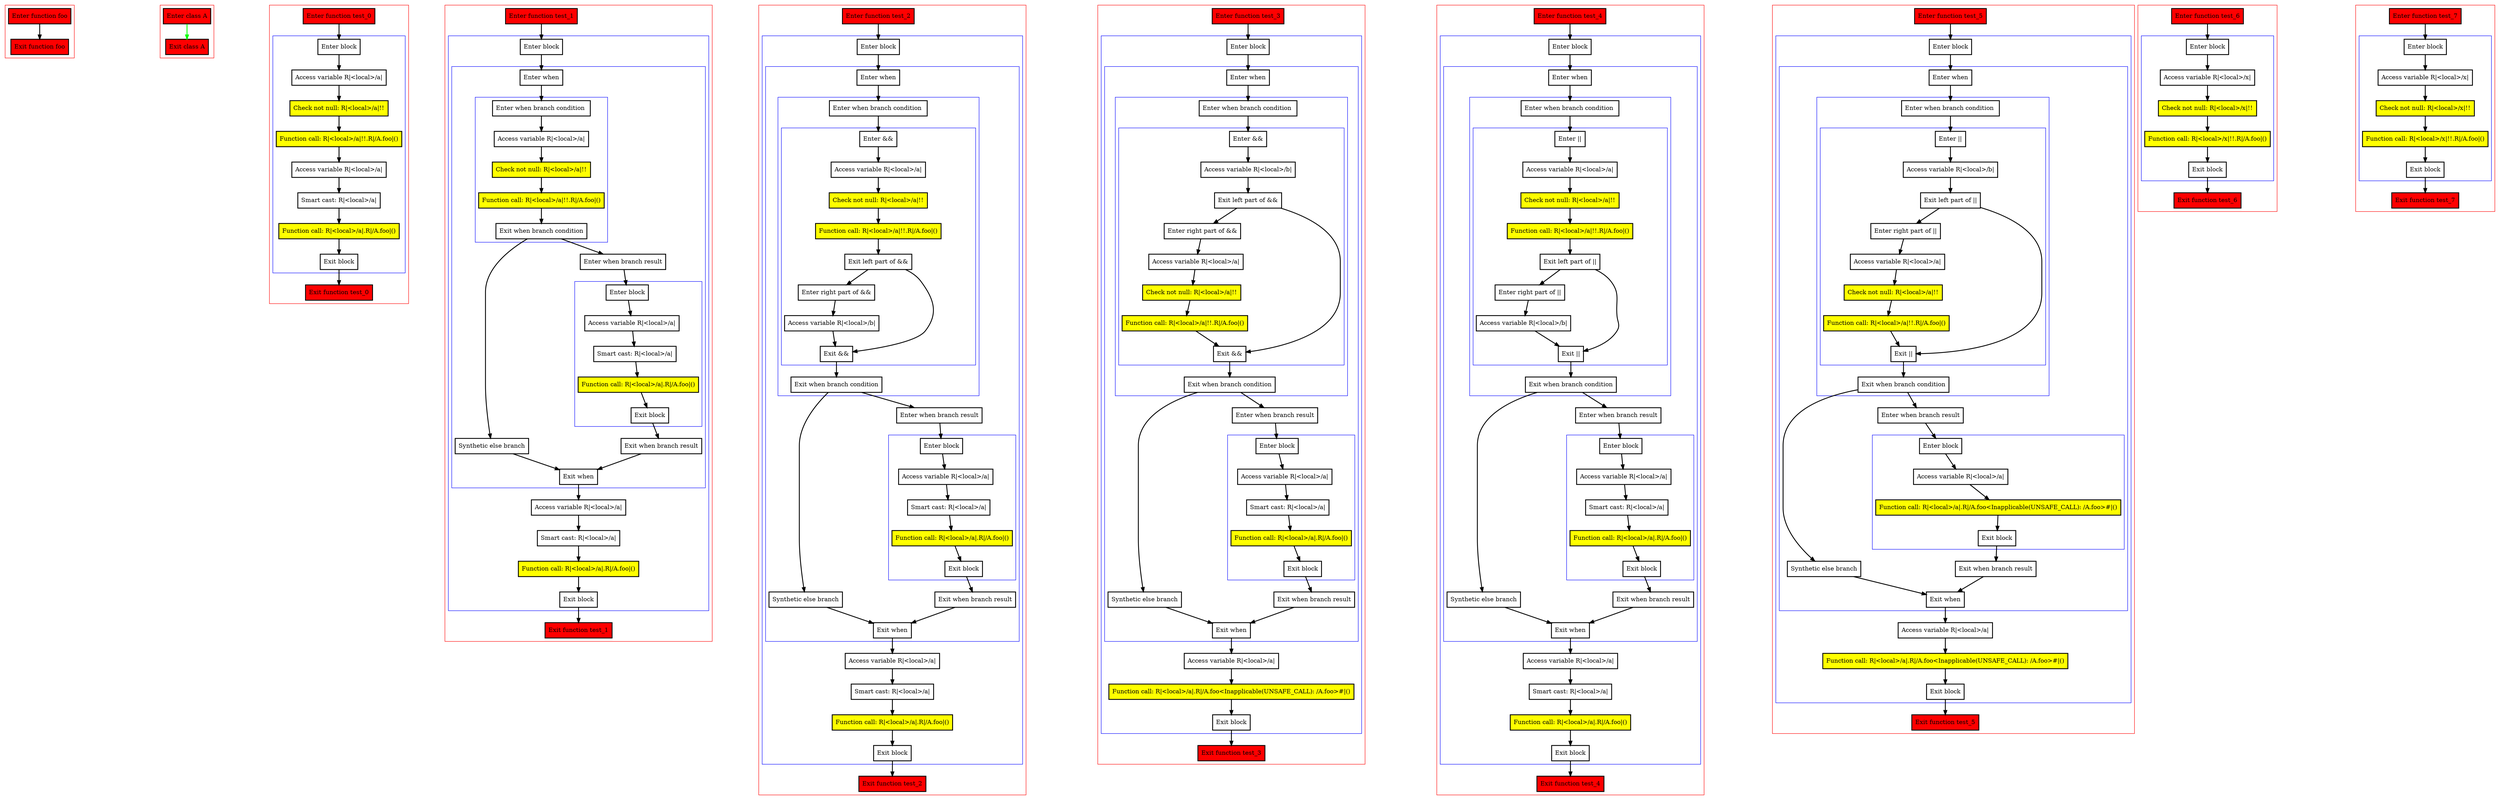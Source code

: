digraph bangbang_kt {
    graph [nodesep=3]
    node [shape=box penwidth=2]
    edge [penwidth=2]

    subgraph cluster_0 {
        color=red
        0 [label="Enter function foo" style="filled" fillcolor=red];
        1 [label="Exit function foo" style="filled" fillcolor=red];
    }
    0 -> {1};

    subgraph cluster_1 {
        color=red
        2 [label="Enter class A" style="filled" fillcolor=red];
        3 [label="Exit class A" style="filled" fillcolor=red];
    }
    2 -> {3} [color=green];

    subgraph cluster_2 {
        color=red
        4 [label="Enter function test_0" style="filled" fillcolor=red];
        subgraph cluster_3 {
            color=blue
            5 [label="Enter block"];
            6 [label="Access variable R|<local>/a|"];
            7 [label="Check not null: R|<local>/a|!!" style="filled" fillcolor=yellow];
            8 [label="Function call: R|<local>/a|!!.R|/A.foo|()" style="filled" fillcolor=yellow];
            9 [label="Access variable R|<local>/a|"];
            10 [label="Smart cast: R|<local>/a|"];
            11 [label="Function call: R|<local>/a|.R|/A.foo|()" style="filled" fillcolor=yellow];
            12 [label="Exit block"];
        }
        13 [label="Exit function test_0" style="filled" fillcolor=red];
    }
    4 -> {5};
    5 -> {6};
    6 -> {7};
    7 -> {8};
    8 -> {9};
    9 -> {10};
    10 -> {11};
    11 -> {12};
    12 -> {13};

    subgraph cluster_4 {
        color=red
        14 [label="Enter function test_1" style="filled" fillcolor=red];
        subgraph cluster_5 {
            color=blue
            15 [label="Enter block"];
            subgraph cluster_6 {
                color=blue
                16 [label="Enter when"];
                subgraph cluster_7 {
                    color=blue
                    17 [label="Enter when branch condition "];
                    18 [label="Access variable R|<local>/a|"];
                    19 [label="Check not null: R|<local>/a|!!" style="filled" fillcolor=yellow];
                    20 [label="Function call: R|<local>/a|!!.R|/A.foo|()" style="filled" fillcolor=yellow];
                    21 [label="Exit when branch condition"];
                }
                22 [label="Synthetic else branch"];
                23 [label="Enter when branch result"];
                subgraph cluster_8 {
                    color=blue
                    24 [label="Enter block"];
                    25 [label="Access variable R|<local>/a|"];
                    26 [label="Smart cast: R|<local>/a|"];
                    27 [label="Function call: R|<local>/a|.R|/A.foo|()" style="filled" fillcolor=yellow];
                    28 [label="Exit block"];
                }
                29 [label="Exit when branch result"];
                30 [label="Exit when"];
            }
            31 [label="Access variable R|<local>/a|"];
            32 [label="Smart cast: R|<local>/a|"];
            33 [label="Function call: R|<local>/a|.R|/A.foo|()" style="filled" fillcolor=yellow];
            34 [label="Exit block"];
        }
        35 [label="Exit function test_1" style="filled" fillcolor=red];
    }
    14 -> {15};
    15 -> {16};
    16 -> {17};
    17 -> {18};
    18 -> {19};
    19 -> {20};
    20 -> {21};
    21 -> {22 23};
    22 -> {30};
    23 -> {24};
    24 -> {25};
    25 -> {26};
    26 -> {27};
    27 -> {28};
    28 -> {29};
    29 -> {30};
    30 -> {31};
    31 -> {32};
    32 -> {33};
    33 -> {34};
    34 -> {35};

    subgraph cluster_9 {
        color=red
        36 [label="Enter function test_2" style="filled" fillcolor=red];
        subgraph cluster_10 {
            color=blue
            37 [label="Enter block"];
            subgraph cluster_11 {
                color=blue
                38 [label="Enter when"];
                subgraph cluster_12 {
                    color=blue
                    39 [label="Enter when branch condition "];
                    subgraph cluster_13 {
                        color=blue
                        40 [label="Enter &&"];
                        41 [label="Access variable R|<local>/a|"];
                        42 [label="Check not null: R|<local>/a|!!" style="filled" fillcolor=yellow];
                        43 [label="Function call: R|<local>/a|!!.R|/A.foo|()" style="filled" fillcolor=yellow];
                        44 [label="Exit left part of &&"];
                        45 [label="Enter right part of &&"];
                        46 [label="Access variable R|<local>/b|"];
                        47 [label="Exit &&"];
                    }
                    48 [label="Exit when branch condition"];
                }
                49 [label="Synthetic else branch"];
                50 [label="Enter when branch result"];
                subgraph cluster_14 {
                    color=blue
                    51 [label="Enter block"];
                    52 [label="Access variable R|<local>/a|"];
                    53 [label="Smart cast: R|<local>/a|"];
                    54 [label="Function call: R|<local>/a|.R|/A.foo|()" style="filled" fillcolor=yellow];
                    55 [label="Exit block"];
                }
                56 [label="Exit when branch result"];
                57 [label="Exit when"];
            }
            58 [label="Access variable R|<local>/a|"];
            59 [label="Smart cast: R|<local>/a|"];
            60 [label="Function call: R|<local>/a|.R|/A.foo|()" style="filled" fillcolor=yellow];
            61 [label="Exit block"];
        }
        62 [label="Exit function test_2" style="filled" fillcolor=red];
    }
    36 -> {37};
    37 -> {38};
    38 -> {39};
    39 -> {40};
    40 -> {41};
    41 -> {42};
    42 -> {43};
    43 -> {44};
    44 -> {45 47};
    45 -> {46};
    46 -> {47};
    47 -> {48};
    48 -> {49 50};
    49 -> {57};
    50 -> {51};
    51 -> {52};
    52 -> {53};
    53 -> {54};
    54 -> {55};
    55 -> {56};
    56 -> {57};
    57 -> {58};
    58 -> {59};
    59 -> {60};
    60 -> {61};
    61 -> {62};

    subgraph cluster_15 {
        color=red
        63 [label="Enter function test_3" style="filled" fillcolor=red];
        subgraph cluster_16 {
            color=blue
            64 [label="Enter block"];
            subgraph cluster_17 {
                color=blue
                65 [label="Enter when"];
                subgraph cluster_18 {
                    color=blue
                    66 [label="Enter when branch condition "];
                    subgraph cluster_19 {
                        color=blue
                        67 [label="Enter &&"];
                        68 [label="Access variable R|<local>/b|"];
                        69 [label="Exit left part of &&"];
                        70 [label="Enter right part of &&"];
                        71 [label="Access variable R|<local>/a|"];
                        72 [label="Check not null: R|<local>/a|!!" style="filled" fillcolor=yellow];
                        73 [label="Function call: R|<local>/a|!!.R|/A.foo|()" style="filled" fillcolor=yellow];
                        74 [label="Exit &&"];
                    }
                    75 [label="Exit when branch condition"];
                }
                76 [label="Synthetic else branch"];
                77 [label="Enter when branch result"];
                subgraph cluster_20 {
                    color=blue
                    78 [label="Enter block"];
                    79 [label="Access variable R|<local>/a|"];
                    80 [label="Smart cast: R|<local>/a|"];
                    81 [label="Function call: R|<local>/a|.R|/A.foo|()" style="filled" fillcolor=yellow];
                    82 [label="Exit block"];
                }
                83 [label="Exit when branch result"];
                84 [label="Exit when"];
            }
            85 [label="Access variable R|<local>/a|"];
            86 [label="Function call: R|<local>/a|.R|/A.foo<Inapplicable(UNSAFE_CALL): /A.foo>#|()" style="filled" fillcolor=yellow];
            87 [label="Exit block"];
        }
        88 [label="Exit function test_3" style="filled" fillcolor=red];
    }
    63 -> {64};
    64 -> {65};
    65 -> {66};
    66 -> {67};
    67 -> {68};
    68 -> {69};
    69 -> {70 74};
    70 -> {71};
    71 -> {72};
    72 -> {73};
    73 -> {74};
    74 -> {75};
    75 -> {76 77};
    76 -> {84};
    77 -> {78};
    78 -> {79};
    79 -> {80};
    80 -> {81};
    81 -> {82};
    82 -> {83};
    83 -> {84};
    84 -> {85};
    85 -> {86};
    86 -> {87};
    87 -> {88};

    subgraph cluster_21 {
        color=red
        89 [label="Enter function test_4" style="filled" fillcolor=red];
        subgraph cluster_22 {
            color=blue
            90 [label="Enter block"];
            subgraph cluster_23 {
                color=blue
                91 [label="Enter when"];
                subgraph cluster_24 {
                    color=blue
                    92 [label="Enter when branch condition "];
                    subgraph cluster_25 {
                        color=blue
                        93 [label="Enter ||"];
                        94 [label="Access variable R|<local>/a|"];
                        95 [label="Check not null: R|<local>/a|!!" style="filled" fillcolor=yellow];
                        96 [label="Function call: R|<local>/a|!!.R|/A.foo|()" style="filled" fillcolor=yellow];
                        97 [label="Exit left part of ||"];
                        98 [label="Enter right part of ||"];
                        99 [label="Access variable R|<local>/b|"];
                        100 [label="Exit ||"];
                    }
                    101 [label="Exit when branch condition"];
                }
                102 [label="Synthetic else branch"];
                103 [label="Enter when branch result"];
                subgraph cluster_26 {
                    color=blue
                    104 [label="Enter block"];
                    105 [label="Access variable R|<local>/a|"];
                    106 [label="Smart cast: R|<local>/a|"];
                    107 [label="Function call: R|<local>/a|.R|/A.foo|()" style="filled" fillcolor=yellow];
                    108 [label="Exit block"];
                }
                109 [label="Exit when branch result"];
                110 [label="Exit when"];
            }
            111 [label="Access variable R|<local>/a|"];
            112 [label="Smart cast: R|<local>/a|"];
            113 [label="Function call: R|<local>/a|.R|/A.foo|()" style="filled" fillcolor=yellow];
            114 [label="Exit block"];
        }
        115 [label="Exit function test_4" style="filled" fillcolor=red];
    }
    89 -> {90};
    90 -> {91};
    91 -> {92};
    92 -> {93};
    93 -> {94};
    94 -> {95};
    95 -> {96};
    96 -> {97};
    97 -> {98 100};
    98 -> {99};
    99 -> {100};
    100 -> {101};
    101 -> {102 103};
    102 -> {110};
    103 -> {104};
    104 -> {105};
    105 -> {106};
    106 -> {107};
    107 -> {108};
    108 -> {109};
    109 -> {110};
    110 -> {111};
    111 -> {112};
    112 -> {113};
    113 -> {114};
    114 -> {115};

    subgraph cluster_27 {
        color=red
        116 [label="Enter function test_5" style="filled" fillcolor=red];
        subgraph cluster_28 {
            color=blue
            117 [label="Enter block"];
            subgraph cluster_29 {
                color=blue
                118 [label="Enter when"];
                subgraph cluster_30 {
                    color=blue
                    119 [label="Enter when branch condition "];
                    subgraph cluster_31 {
                        color=blue
                        120 [label="Enter ||"];
                        121 [label="Access variable R|<local>/b|"];
                        122 [label="Exit left part of ||"];
                        123 [label="Enter right part of ||"];
                        124 [label="Access variable R|<local>/a|"];
                        125 [label="Check not null: R|<local>/a|!!" style="filled" fillcolor=yellow];
                        126 [label="Function call: R|<local>/a|!!.R|/A.foo|()" style="filled" fillcolor=yellow];
                        127 [label="Exit ||"];
                    }
                    128 [label="Exit when branch condition"];
                }
                129 [label="Synthetic else branch"];
                130 [label="Enter when branch result"];
                subgraph cluster_32 {
                    color=blue
                    131 [label="Enter block"];
                    132 [label="Access variable R|<local>/a|"];
                    133 [label="Function call: R|<local>/a|.R|/A.foo<Inapplicable(UNSAFE_CALL): /A.foo>#|()" style="filled" fillcolor=yellow];
                    134 [label="Exit block"];
                }
                135 [label="Exit when branch result"];
                136 [label="Exit when"];
            }
            137 [label="Access variable R|<local>/a|"];
            138 [label="Function call: R|<local>/a|.R|/A.foo<Inapplicable(UNSAFE_CALL): /A.foo>#|()" style="filled" fillcolor=yellow];
            139 [label="Exit block"];
        }
        140 [label="Exit function test_5" style="filled" fillcolor=red];
    }
    116 -> {117};
    117 -> {118};
    118 -> {119};
    119 -> {120};
    120 -> {121};
    121 -> {122};
    122 -> {123 127};
    123 -> {124};
    124 -> {125};
    125 -> {126};
    126 -> {127};
    127 -> {128};
    128 -> {129 130};
    129 -> {136};
    130 -> {131};
    131 -> {132};
    132 -> {133};
    133 -> {134};
    134 -> {135};
    135 -> {136};
    136 -> {137};
    137 -> {138};
    138 -> {139};
    139 -> {140};

    subgraph cluster_33 {
        color=red
        141 [label="Enter function test_6" style="filled" fillcolor=red];
        subgraph cluster_34 {
            color=blue
            142 [label="Enter block"];
            143 [label="Access variable R|<local>/x|"];
            144 [label="Check not null: R|<local>/x|!!" style="filled" fillcolor=yellow];
            145 [label="Function call: R|<local>/x|!!.R|/A.foo|()" style="filled" fillcolor=yellow];
            146 [label="Exit block"];
        }
        147 [label="Exit function test_6" style="filled" fillcolor=red];
    }
    141 -> {142};
    142 -> {143};
    143 -> {144};
    144 -> {145};
    145 -> {146};
    146 -> {147};

    subgraph cluster_35 {
        color=red
        148 [label="Enter function test_7" style="filled" fillcolor=red];
        subgraph cluster_36 {
            color=blue
            149 [label="Enter block"];
            150 [label="Access variable R|<local>/x|"];
            151 [label="Check not null: R|<local>/x|!!" style="filled" fillcolor=yellow];
            152 [label="Function call: R|<local>/x|!!.R|/A.foo|()" style="filled" fillcolor=yellow];
            153 [label="Exit block"];
        }
        154 [label="Exit function test_7" style="filled" fillcolor=red];
    }
    148 -> {149};
    149 -> {150};
    150 -> {151};
    151 -> {152};
    152 -> {153};
    153 -> {154};

}
